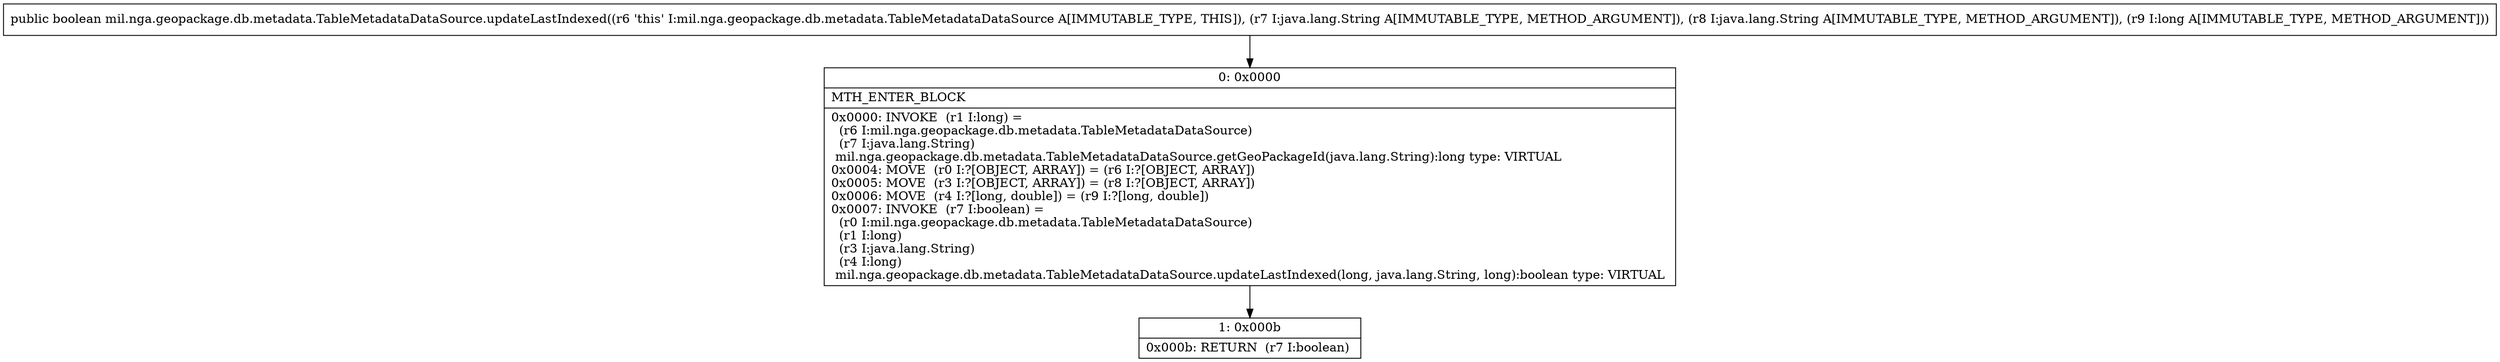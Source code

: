 digraph "CFG formil.nga.geopackage.db.metadata.TableMetadataDataSource.updateLastIndexed(Ljava\/lang\/String;Ljava\/lang\/String;J)Z" {
Node_0 [shape=record,label="{0\:\ 0x0000|MTH_ENTER_BLOCK\l|0x0000: INVOKE  (r1 I:long) = \l  (r6 I:mil.nga.geopackage.db.metadata.TableMetadataDataSource)\l  (r7 I:java.lang.String)\l mil.nga.geopackage.db.metadata.TableMetadataDataSource.getGeoPackageId(java.lang.String):long type: VIRTUAL \l0x0004: MOVE  (r0 I:?[OBJECT, ARRAY]) = (r6 I:?[OBJECT, ARRAY]) \l0x0005: MOVE  (r3 I:?[OBJECT, ARRAY]) = (r8 I:?[OBJECT, ARRAY]) \l0x0006: MOVE  (r4 I:?[long, double]) = (r9 I:?[long, double]) \l0x0007: INVOKE  (r7 I:boolean) = \l  (r0 I:mil.nga.geopackage.db.metadata.TableMetadataDataSource)\l  (r1 I:long)\l  (r3 I:java.lang.String)\l  (r4 I:long)\l mil.nga.geopackage.db.metadata.TableMetadataDataSource.updateLastIndexed(long, java.lang.String, long):boolean type: VIRTUAL \l}"];
Node_1 [shape=record,label="{1\:\ 0x000b|0x000b: RETURN  (r7 I:boolean) \l}"];
MethodNode[shape=record,label="{public boolean mil.nga.geopackage.db.metadata.TableMetadataDataSource.updateLastIndexed((r6 'this' I:mil.nga.geopackage.db.metadata.TableMetadataDataSource A[IMMUTABLE_TYPE, THIS]), (r7 I:java.lang.String A[IMMUTABLE_TYPE, METHOD_ARGUMENT]), (r8 I:java.lang.String A[IMMUTABLE_TYPE, METHOD_ARGUMENT]), (r9 I:long A[IMMUTABLE_TYPE, METHOD_ARGUMENT])) }"];
MethodNode -> Node_0;
Node_0 -> Node_1;
}

